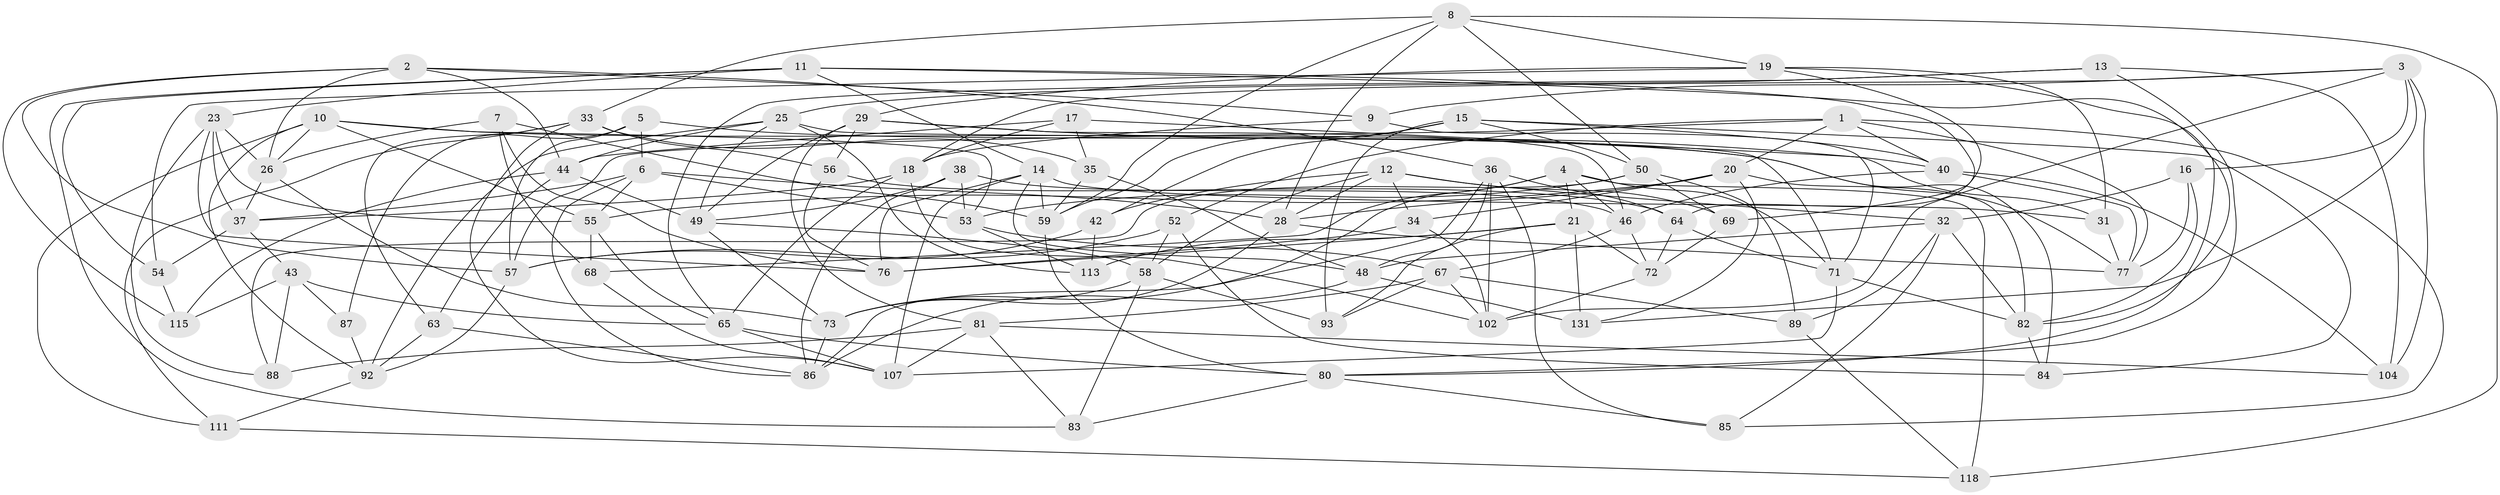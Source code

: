 // original degree distribution, {4: 1.0}
// Generated by graph-tools (version 1.1) at 2025/11/02/27/25 16:11:48]
// undirected, 81 vertices, 211 edges
graph export_dot {
graph [start="1"]
  node [color=gray90,style=filled];
  1 [super="+101"];
  2 [super="+30"];
  3 [super="+123"];
  4 [super="+22"];
  5;
  6 [super="+70"];
  7;
  8 [super="+112"];
  9;
  10 [super="+24"];
  11 [super="+97"];
  12 [super="+90"];
  13;
  14 [super="+61"];
  15 [super="+60"];
  16;
  17;
  18 [super="+45"];
  19 [super="+130"];
  20 [super="+110"];
  21 [super="+62"];
  23 [super="+27"];
  25 [super="+96"];
  26 [super="+39"];
  28 [super="+51"];
  29 [super="+41"];
  31;
  32 [super="+122"];
  33 [super="+128"];
  34;
  35;
  36 [super="+47"];
  37 [super="+127"];
  38;
  40 [super="+99"];
  42;
  43 [super="+95"];
  44 [super="+120"];
  46 [super="+132"];
  48 [super="+79"];
  49 [super="+119"];
  50 [super="+74"];
  52;
  53 [super="+105"];
  54;
  55 [super="+117"];
  56;
  57 [super="+66"];
  58 [super="+106"];
  59 [super="+91"];
  63;
  64 [super="+108"];
  65 [super="+75"];
  67 [super="+121"];
  68;
  69;
  71 [super="+129"];
  72 [super="+78"];
  73 [super="+124"];
  76 [super="+98"];
  77 [super="+100"];
  80 [super="+116"];
  81 [super="+109"];
  82 [super="+103"];
  83;
  84;
  85;
  86 [super="+94"];
  87;
  88;
  89;
  92 [super="+125"];
  93;
  102 [super="+114"];
  104;
  107 [super="+126"];
  111;
  113;
  115;
  118;
  131;
  1 -- 20;
  1 -- 52;
  1 -- 85;
  1 -- 40;
  1 -- 57;
  1 -- 77;
  2 -- 9;
  2 -- 115;
  2 -- 26;
  2 -- 36;
  2 -- 57;
  2 -- 44;
  3 -- 104;
  3 -- 9;
  3 -- 102;
  3 -- 16;
  3 -- 18;
  3 -- 131;
  4 -- 118;
  4 -- 71;
  4 -- 21;
  4 -- 73;
  4 -- 46;
  4 -- 68;
  5 -- 57;
  5 -- 84;
  5 -- 87;
  5 -- 6;
  6 -- 55;
  6 -- 28;
  6 -- 37;
  6 -- 86;
  6 -- 53;
  7 -- 68;
  7 -- 26;
  7 -- 76;
  7 -- 59;
  8 -- 118;
  8 -- 33;
  8 -- 59;
  8 -- 28;
  8 -- 50;
  8 -- 19;
  9 -- 18;
  9 -- 71;
  10 -- 77;
  10 -- 26;
  10 -- 53;
  10 -- 92;
  10 -- 111;
  10 -- 55;
  11 -- 14;
  11 -- 54;
  11 -- 69;
  11 -- 83;
  11 -- 23;
  11 -- 82;
  12 -- 34;
  12 -- 32;
  12 -- 42;
  12 -- 58;
  12 -- 69;
  12 -- 28;
  13 -- 104;
  13 -- 80;
  13 -- 25;
  13 -- 65;
  14 -- 107;
  14 -- 76;
  14 -- 48;
  14 -- 59;
  14 -- 31;
  15 -- 84;
  15 -- 93;
  15 -- 59;
  15 -- 42;
  15 -- 50;
  15 -- 40;
  16 -- 77;
  16 -- 82;
  16 -- 32;
  17 -- 31;
  17 -- 35;
  17 -- 18;
  17 -- 44;
  18 -- 37;
  18 -- 102;
  18 -- 65;
  19 -- 64;
  19 -- 80;
  19 -- 29;
  19 -- 54;
  19 -- 31;
  20 -- 131;
  20 -- 55;
  20 -- 34;
  20 -- 82;
  20 -- 28;
  21 -- 72;
  21 -- 131;
  21 -- 93;
  21 -- 113;
  21 -- 76;
  23 -- 88;
  23 -- 26;
  23 -- 76;
  23 -- 37;
  23 -- 55;
  25 -- 113;
  25 -- 71;
  25 -- 49;
  25 -- 44;
  25 -- 92;
  26 -- 73;
  26 -- 37;
  28 -- 73;
  28 -- 77;
  29 -- 56;
  29 -- 81;
  29 -- 49;
  29 -- 46;
  29 -- 40;
  31 -- 77;
  32 -- 89;
  32 -- 85;
  32 -- 48;
  32 -- 82;
  33 -- 63;
  33 -- 35;
  33 -- 107;
  33 -- 56;
  33 -- 111;
  34 -- 76;
  34 -- 102;
  35 -- 59;
  35 -- 48;
  36 -- 85;
  36 -- 64;
  36 -- 86;
  36 -- 102;
  36 -- 48;
  37 -- 43;
  37 -- 54;
  38 -- 46;
  38 -- 53;
  38 -- 49;
  38 -- 86;
  40 -- 104;
  40 -- 46;
  40 -- 77;
  42 -- 113;
  42 -- 57;
  43 -- 115;
  43 -- 87 [weight=2];
  43 -- 88;
  43 -- 65;
  44 -- 63;
  44 -- 49;
  44 -- 115;
  46 -- 72;
  46 -- 67;
  48 -- 131;
  48 -- 86;
  49 -- 73;
  49 -- 58;
  50 -- 89;
  50 -- 53;
  50 -- 88;
  50 -- 69;
  52 -- 57;
  52 -- 84;
  52 -- 58;
  53 -- 67;
  53 -- 113;
  54 -- 115;
  55 -- 68;
  55 -- 65;
  56 -- 76;
  56 -- 64;
  57 -- 92;
  58 -- 83;
  58 -- 93;
  58 -- 73;
  59 -- 80;
  63 -- 86;
  63 -- 92;
  64 -- 72 [weight=2];
  64 -- 71;
  65 -- 107;
  65 -- 80;
  67 -- 93;
  67 -- 81;
  67 -- 89;
  67 -- 102;
  68 -- 107;
  69 -- 72;
  71 -- 82;
  71 -- 107;
  72 -- 102;
  73 -- 86;
  80 -- 83;
  80 -- 85;
  81 -- 104;
  81 -- 107;
  81 -- 88;
  81 -- 83;
  82 -- 84;
  87 -- 92;
  89 -- 118;
  92 -- 111;
  111 -- 118;
}
